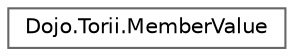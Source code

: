 digraph "Graphical Class Hierarchy"
{
 // LATEX_PDF_SIZE
  bgcolor="transparent";
  edge [fontname=Helvetica,fontsize=10,labelfontname=Helvetica,labelfontsize=10];
  node [fontname=Helvetica,fontsize=10,shape=box,height=0.2,width=0.4];
  rankdir="LR";
  Node0 [id="Node000000",label="Dojo.Torii.MemberValue",height=0.2,width=0.4,color="grey40", fillcolor="white", style="filled",URL="$struct_dojo_1_1_torii_1_1_member_value.html",tooltip=" "];
}
